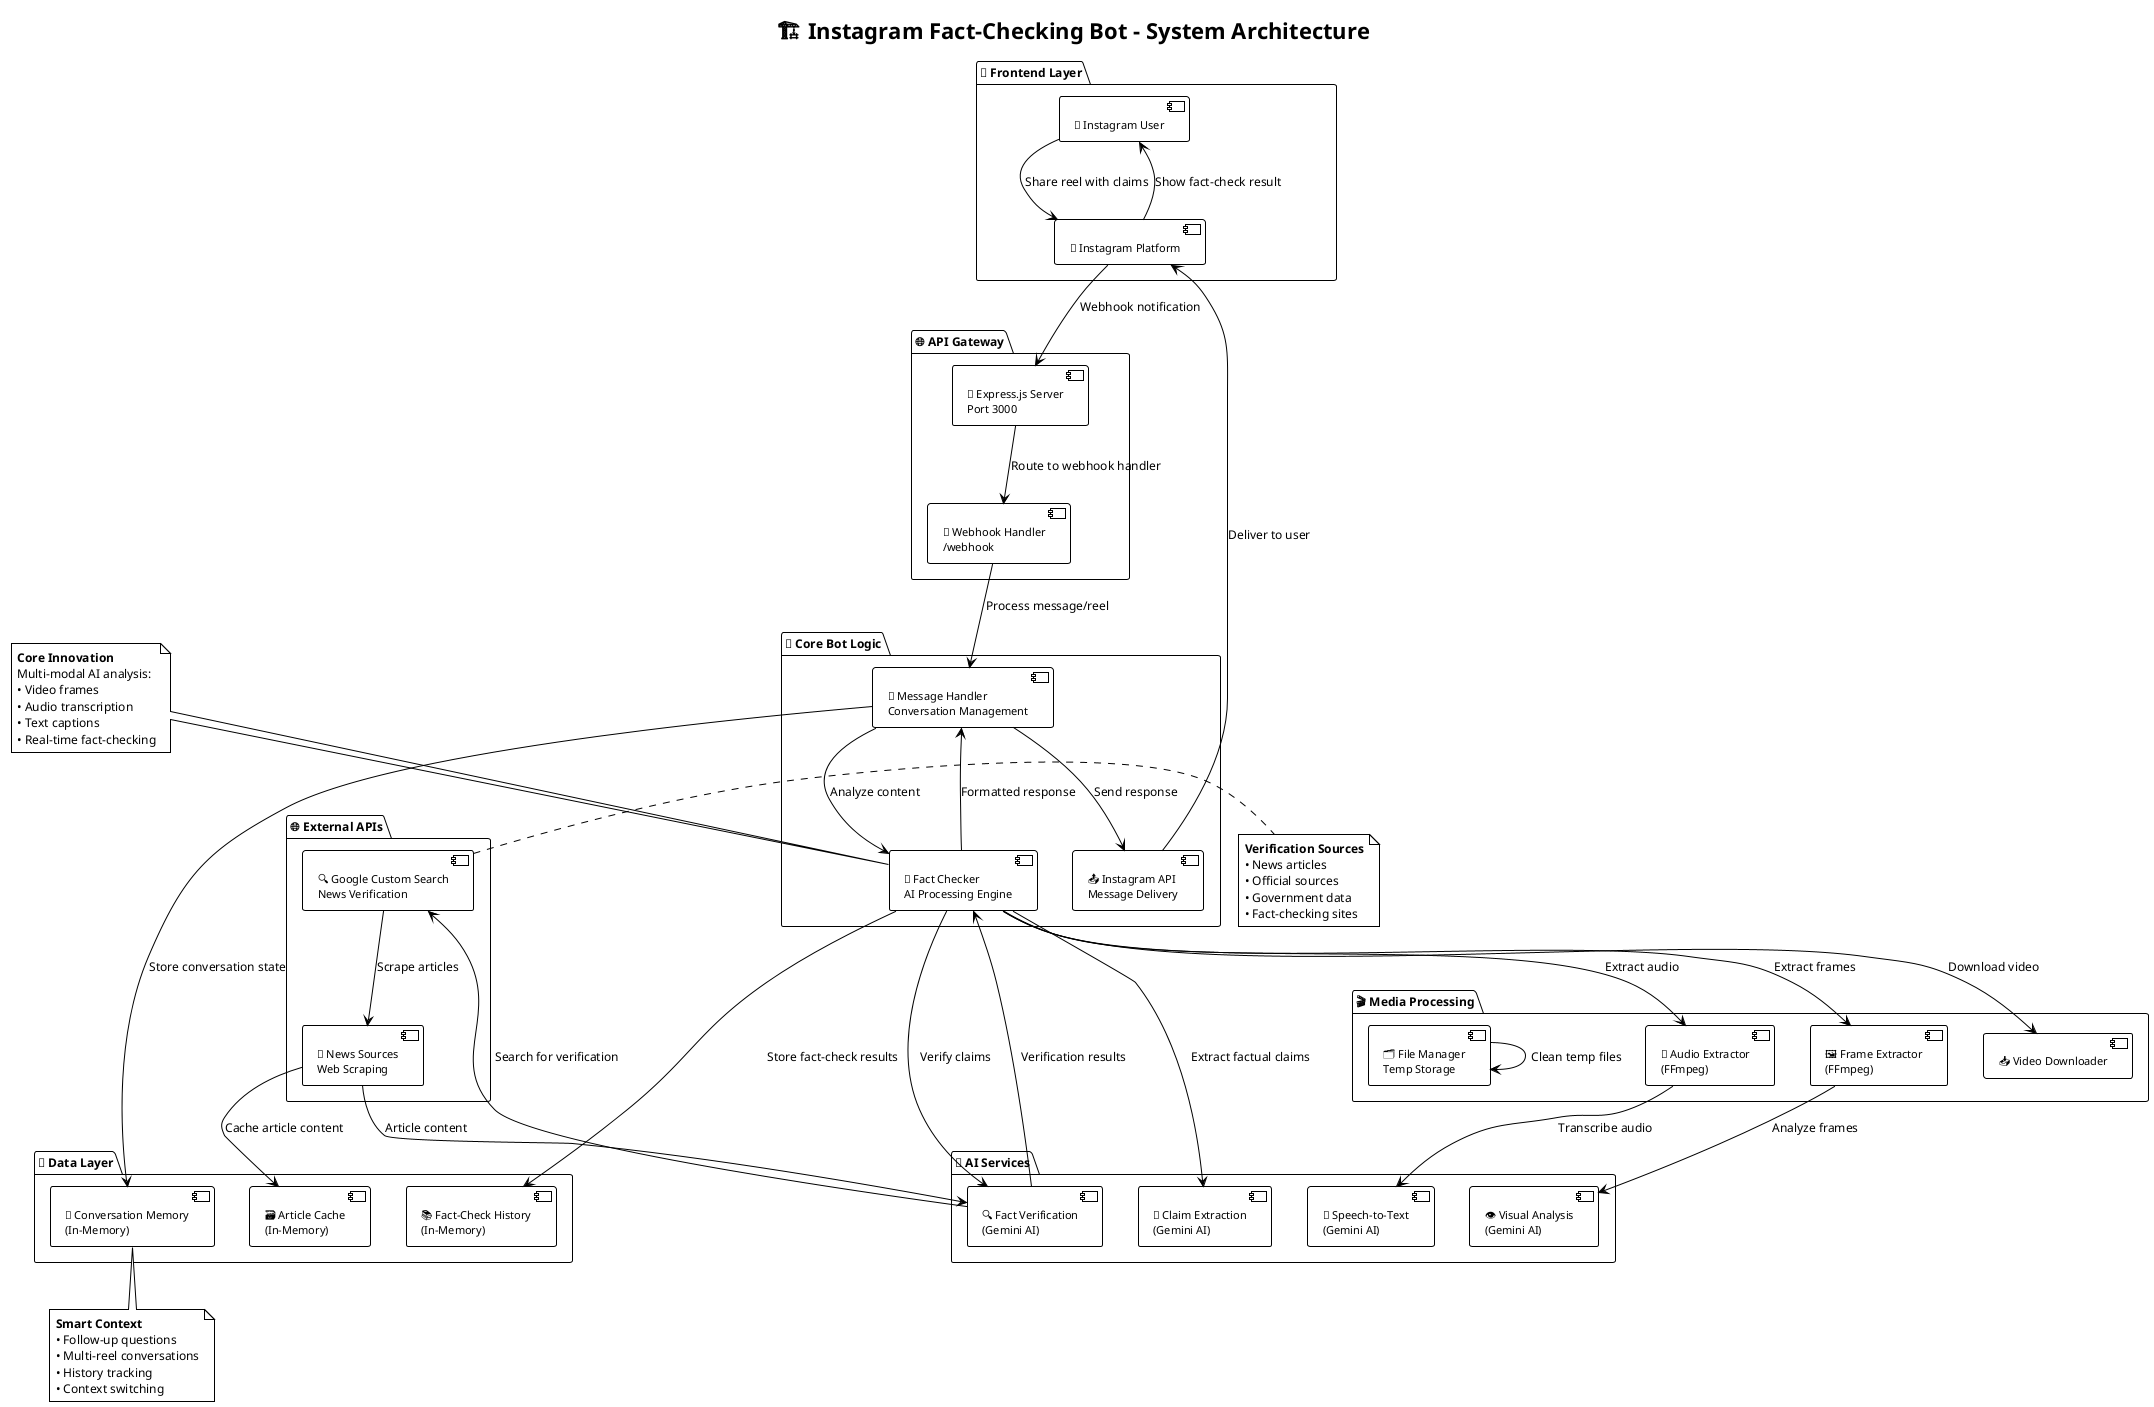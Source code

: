 @startuml Instagram Fact-Checking Bot - System Architecture
!theme plain
skinparam backgroundColor white
skinparam defaultFontSize 12
skinparam componentFontSize 11

title 🏗️ Instagram Fact-Checking Bot - System Architecture

package "📱 Frontend Layer" {
    [👤 Instagram User] as User
    [📸 Instagram Platform] as Instagram
}

package "🌐 API Gateway" {
    [🔗 Express.js Server\nPort 3000] as Server
    [📡 Webhook Handler\n/webhook] as Webhook
}

package "🤖 Core Bot Logic" {
    [💬 Message Handler\nConversation Management] as MessageHandler
    [🧠 Fact Checker\nAI Processing Engine] as FactChecker
    [📤 Instagram API\nMessage Delivery] as InstagramAPI
}

package "🎬 Media Processing" {
    [📥 Video Downloader] as VideoDownloader
    [🎵 Audio Extractor\n(FFmpeg)] as AudioExtractor
    [🖼️ Frame Extractor\n(FFmpeg)] as FrameExtractor
    [🗂️ File Manager\nTemp Storage] as FileManager
}

package "🧠 AI Services" {
    [🎤 Speech-to-Text\n(Gemini AI)] as SpeechAI
    [👁️ Visual Analysis\n(Gemini AI)] as VisualAI
    [📝 Claim Extraction\n(Gemini AI)] as ClaimAI
    [🔍 Fact Verification\n(Gemini AI)] as VerifyAI
}

package "🌐 External APIs" {
    [🔍 Google Custom Search\nNews Verification] as GoogleSearch
    [📰 News Sources\nWeb Scraping] as NewsSources
}

package "💾 Data Layer" {
    [🧠 Conversation Memory\n(In-Memory)] as ConversationMemory
    [📚 Fact-Check History\n(In-Memory)] as FactCheckHistory
    [🗃️ Article Cache\n(In-Memory)] as ArticleCache
}

' User Flow
User --> Instagram : Share reel with claims
Instagram --> Server : Webhook notification
Server --> Webhook : Route to webhook handler

' Core Processing Flow
Webhook --> MessageHandler : Process message/reel
MessageHandler --> FactChecker : Analyze content
FactChecker --> VideoDownloader : Download video
FactChecker --> AudioExtractor : Extract audio
FactChecker --> FrameExtractor : Extract frames

' AI Processing
AudioExtractor --> SpeechAI : Transcribe audio
FrameExtractor --> VisualAI : Analyze frames
FactChecker --> ClaimAI : Extract factual claims
FactChecker --> VerifyAI : Verify claims

' External Verification
VerifyAI --> GoogleSearch : Search for verification
GoogleSearch --> NewsSources : Scrape articles
NewsSources --> VerifyAI : Article content

' Response Generation
VerifyAI --> FactChecker : Verification results
FactChecker --> MessageHandler : Formatted response
MessageHandler --> InstagramAPI : Send response
InstagramAPI --> Instagram : Deliver to user
Instagram --> User : Show fact-check result

' Data Storage
MessageHandler --> ConversationMemory : Store conversation state
FactChecker --> FactCheckHistory : Store fact-check results
NewsSources --> ArticleCache : Cache article content

' Cleanup
FileManager --> FileManager : Clean temp files

note top of FactChecker : **Core Innovation**\nMulti-modal AI analysis:\n• Video frames\n• Audio transcription\n• Text captions\n• Real-time fact-checking

note right of GoogleSearch : **Verification Sources**\n• News articles\n• Official sources\n• Government data\n• Fact-checking sites

note bottom of ConversationMemory : **Smart Context**\n• Follow-up questions\n• Multi-reel conversations\n• History tracking\n• Context switching

@enduml
